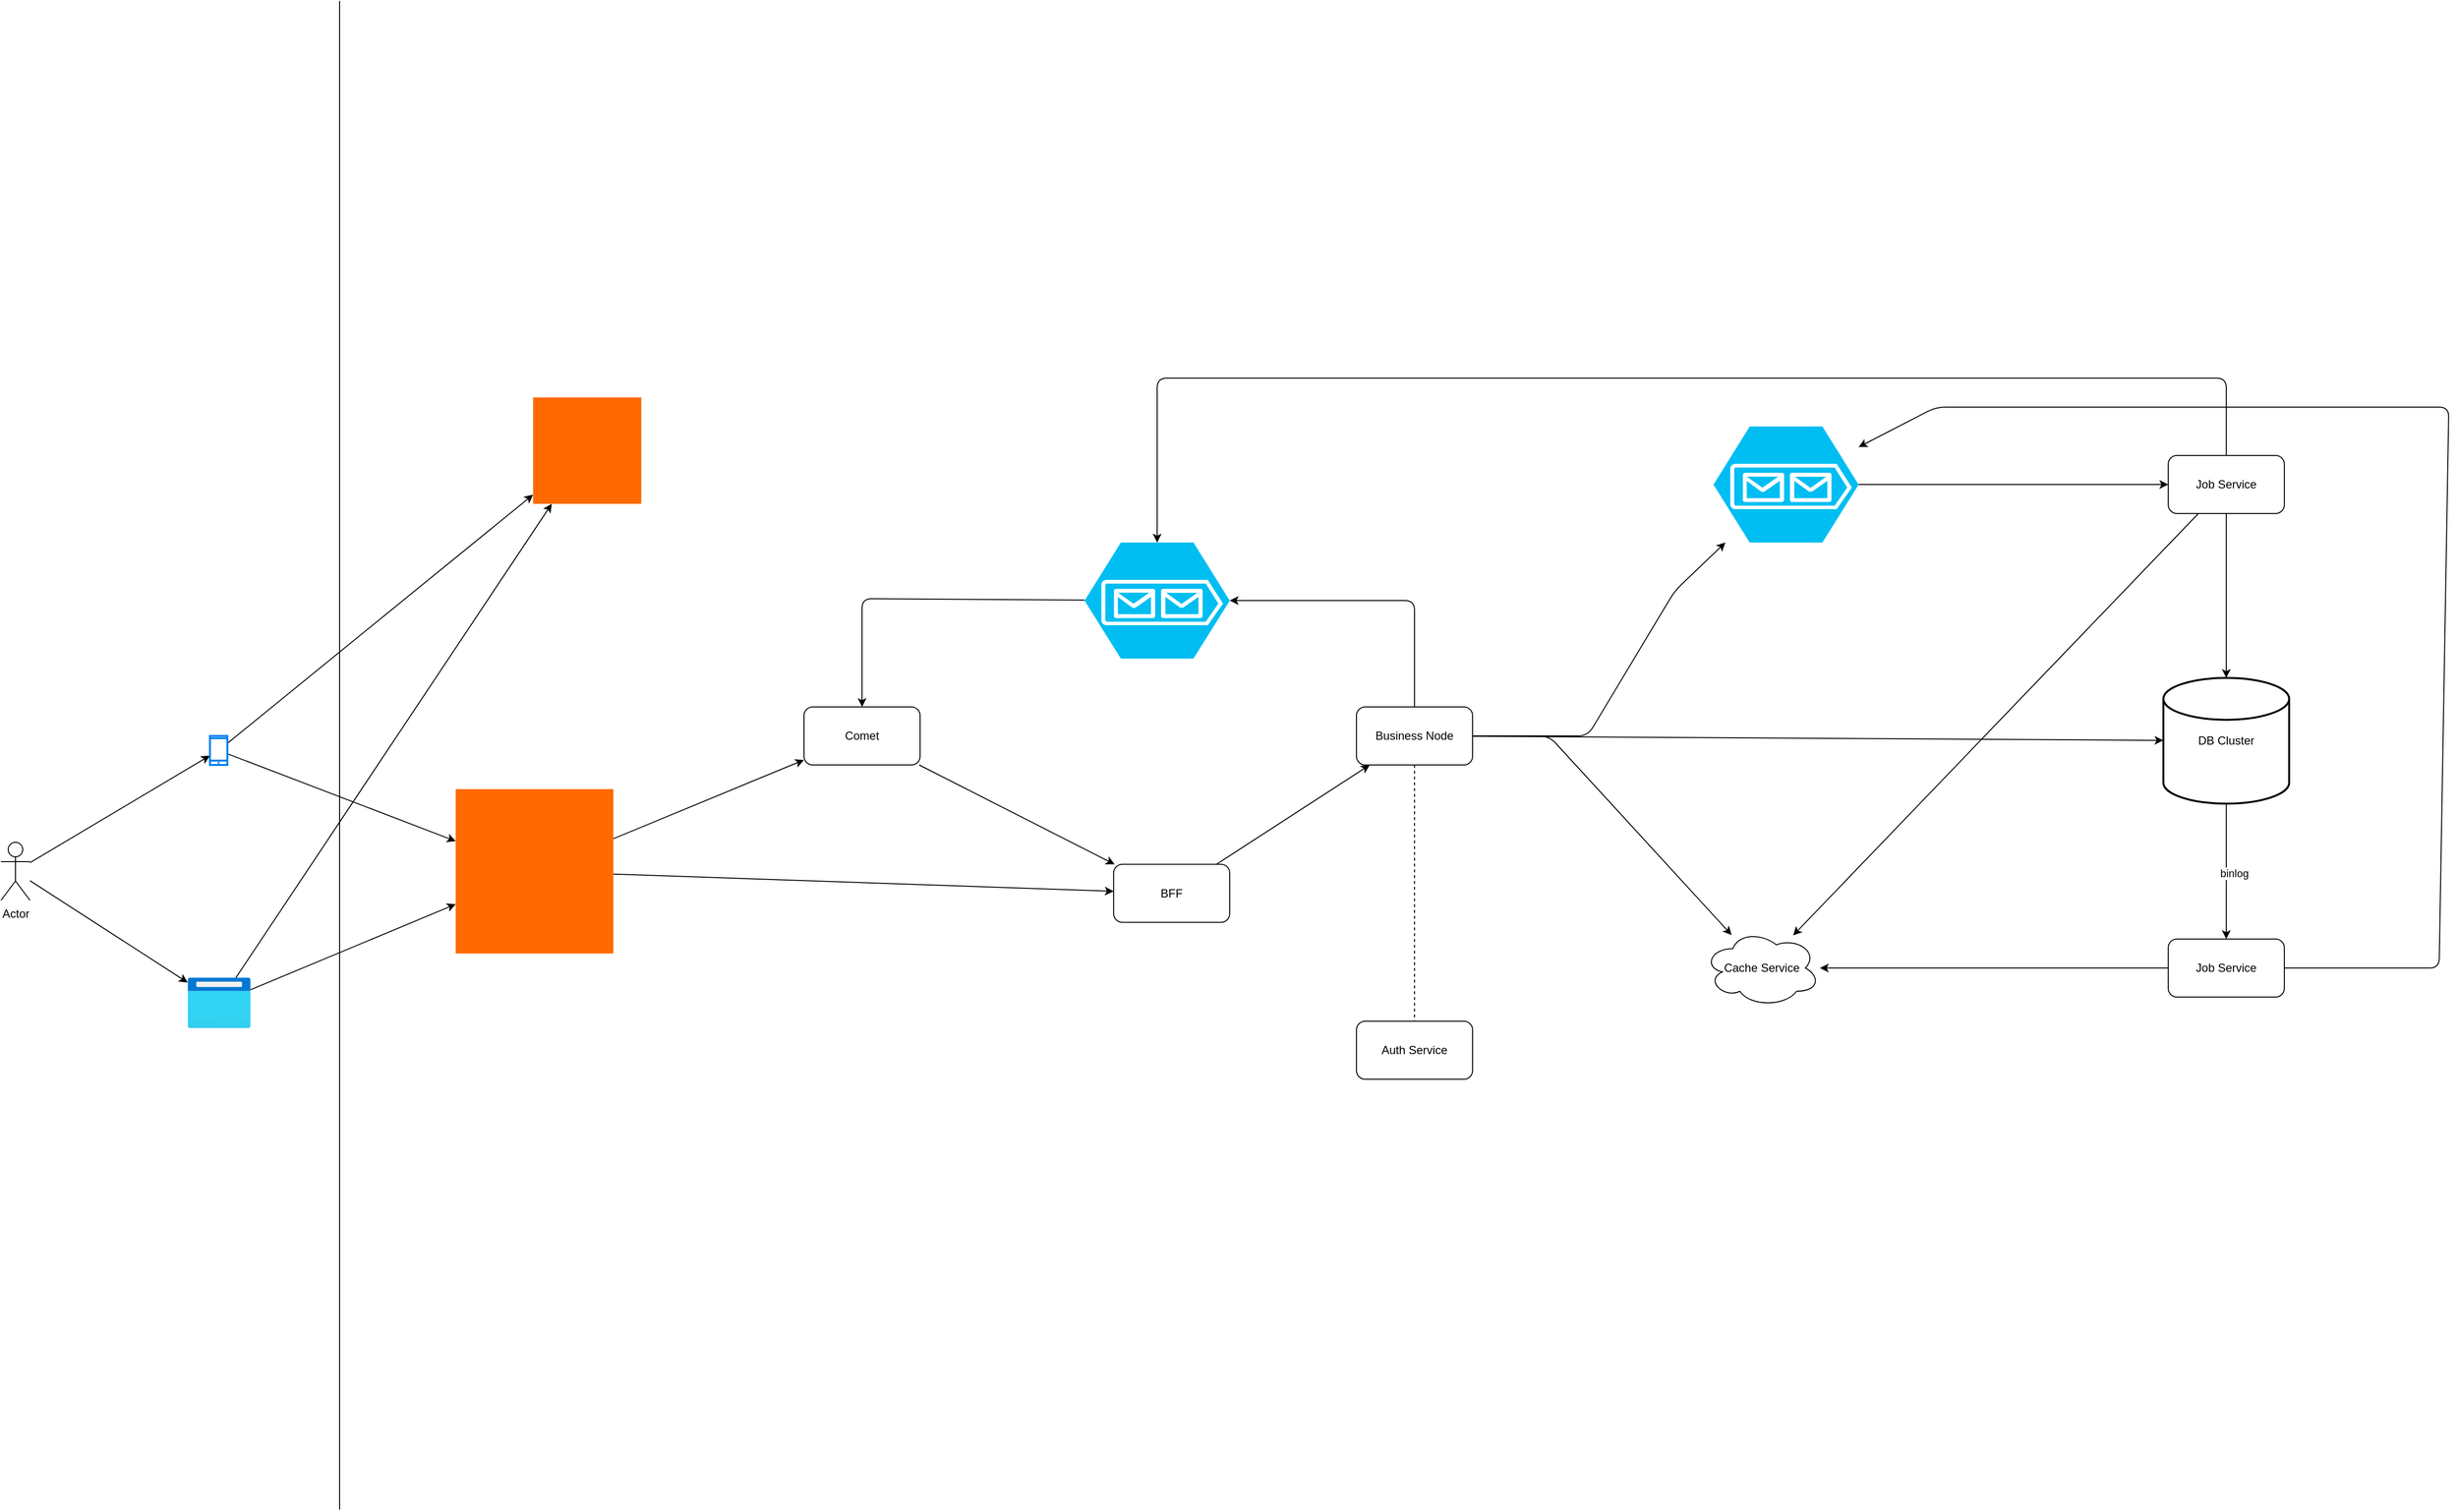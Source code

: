 <mxfile>
    <diagram id="iVAsu_eouYtMyIunOSc0" name="Page-1">
        <mxGraphModel dx="3963" dy="3009" grid="1" gridSize="10" guides="1" tooltips="1" connect="1" arrows="1" fold="1" page="1" pageScale="1" pageWidth="827" pageHeight="1169" math="0" shadow="0">
            <root>
                <mxCell id="0"/>
                <mxCell id="1" parent="0"/>
                <mxCell id="8" style="edgeStyle=none;html=1;" parent="1" source="2" target="24" edge="1">
                    <mxGeometry relative="1" as="geometry"/>
                </mxCell>
                <mxCell id="2" value="C&lt;span style=&quot;background-color: transparent;&quot;&gt;omet&lt;/span&gt;" style="rounded=1;whiteSpace=wrap;html=1;" parent="1" vertex="1">
                    <mxGeometry x="670" y="260" width="120" height="60" as="geometry"/>
                </mxCell>
                <mxCell id="5" style="edgeStyle=none;html=1;" parent="1" source="47" target="2" edge="1">
                    <mxGeometry relative="1" as="geometry">
                        <mxPoint x="870" y="147.576" as="sourcePoint"/>
                        <Array as="points">
                            <mxPoint x="730" y="148"/>
                        </Array>
                    </mxGeometry>
                </mxCell>
                <mxCell id="29" style="edgeStyle=none;html=1;" parent="1" source="6" target="28" edge="1">
                    <mxGeometry relative="1" as="geometry">
                        <Array as="points">
                            <mxPoint x="1440" y="290"/>
                        </Array>
                    </mxGeometry>
                </mxCell>
                <mxCell id="50" style="edgeStyle=none;html=1;" parent="1" source="6" target="30" edge="1">
                    <mxGeometry relative="1" as="geometry"/>
                </mxCell>
                <mxCell id="6" value="Business Node" style="rounded=1;whiteSpace=wrap;html=1;" parent="1" vertex="1">
                    <mxGeometry x="1241" y="260" width="120" height="60" as="geometry"/>
                </mxCell>
                <mxCell id="15" style="edgeStyle=none;html=1;" parent="1" source="10" target="13" edge="1">
                    <mxGeometry relative="1" as="geometry"/>
                </mxCell>
                <mxCell id="16" style="edgeStyle=none;html=1;" parent="1" source="10" target="14" edge="1">
                    <mxGeometry relative="1" as="geometry"/>
                </mxCell>
                <mxCell id="10" value="Actor" style="shape=umlActor;verticalLabelPosition=bottom;verticalAlign=top;html=1;outlineConnect=0;" parent="1" vertex="1">
                    <mxGeometry x="-160" y="400" width="30" height="60" as="geometry"/>
                </mxCell>
                <mxCell id="11" value="" style="endArrow=none;html=1;" parent="1" edge="1">
                    <mxGeometry width="50" height="50" relative="1" as="geometry">
                        <mxPoint x="190" y="1090" as="sourcePoint"/>
                        <mxPoint x="190" y="-470" as="targetPoint"/>
                    </mxGeometry>
                </mxCell>
                <mxCell id="19" style="edgeStyle=none;html=1;" parent="1" source="13" target="52" edge="1">
                    <mxGeometry relative="1" as="geometry">
                        <mxPoint x="360" y="436.98" as="targetPoint"/>
                    </mxGeometry>
                </mxCell>
                <mxCell id="55" style="edgeStyle=none;html=1;" parent="1" source="13" target="54" edge="1">
                    <mxGeometry relative="1" as="geometry"/>
                </mxCell>
                <mxCell id="13" value="" style="html=1;verticalLabelPosition=bottom;align=center;labelBackgroundColor=#ffffff;verticalAlign=top;strokeWidth=2;strokeColor=#0080F0;shadow=0;dashed=0;shape=mxgraph.ios7.icons.smartphone;" parent="1" vertex="1">
                    <mxGeometry x="56" y="290" width="18" height="30" as="geometry"/>
                </mxCell>
                <mxCell id="20" style="edgeStyle=none;html=1;" parent="1" source="14" target="52" edge="1">
                    <mxGeometry relative="1" as="geometry">
                        <mxPoint x="360" y="464.856" as="targetPoint"/>
                    </mxGeometry>
                </mxCell>
                <mxCell id="56" style="edgeStyle=none;html=1;" parent="1" source="14" target="54" edge="1">
                    <mxGeometry relative="1" as="geometry"/>
                </mxCell>
                <mxCell id="14" value="" style="image;aspect=fixed;html=1;points=[];align=center;fontSize=12;image=img/lib/azure2/general/Browser.svg;" parent="1" vertex="1">
                    <mxGeometry x="33" y="540" width="65" height="52" as="geometry"/>
                </mxCell>
                <mxCell id="21" style="edgeStyle=none;html=1;" parent="1" source="52" target="2" edge="1">
                    <mxGeometry relative="1" as="geometry">
                        <mxPoint x="430.5" y="435.612" as="sourcePoint"/>
                    </mxGeometry>
                </mxCell>
                <mxCell id="46" style="edgeStyle=none;html=1;" parent="1" source="52" target="24" edge="1">
                    <mxGeometry relative="1" as="geometry">
                        <mxPoint x="430.5" y="452.75" as="sourcePoint"/>
                    </mxGeometry>
                </mxCell>
                <mxCell id="37" style="edgeStyle=none;html=1;" parent="1" source="22" target="28" edge="1">
                    <mxGeometry relative="1" as="geometry"/>
                </mxCell>
                <mxCell id="38" style="edgeStyle=none;html=1;" parent="1" source="22" target="30" edge="1">
                    <mxGeometry relative="1" as="geometry"/>
                </mxCell>
                <mxCell id="49" style="edgeStyle=none;html=1;entryX=0.5;entryY=0;entryDx=0;entryDy=0;entryPerimeter=0;" parent="1" source="22" target="47" edge="1">
                    <mxGeometry relative="1" as="geometry">
                        <Array as="points">
                            <mxPoint x="2140" y="-80"/>
                            <mxPoint x="1035" y="-80"/>
                        </Array>
                    </mxGeometry>
                </mxCell>
                <mxCell id="22" value="Job Service" style="rounded=1;whiteSpace=wrap;html=1;" parent="1" vertex="1">
                    <mxGeometry x="2080" width="120" height="60" as="geometry"/>
                </mxCell>
                <mxCell id="25" style="edgeStyle=none;html=1;" parent="1" source="24" target="6" edge="1">
                    <mxGeometry relative="1" as="geometry"/>
                </mxCell>
                <mxCell id="24" value="BFF" style="rounded=1;whiteSpace=wrap;html=1;" parent="1" vertex="1">
                    <mxGeometry x="990" y="422.75" width="120" height="60" as="geometry"/>
                </mxCell>
                <mxCell id="28" value="Cache Service" style="ellipse;shape=cloud;whiteSpace=wrap;html=1;" parent="1" vertex="1">
                    <mxGeometry x="1600" y="490" width="120" height="80" as="geometry"/>
                </mxCell>
                <mxCell id="41" style="edgeStyle=none;html=1;" parent="1" source="30" target="40" edge="1">
                    <mxGeometry relative="1" as="geometry"/>
                </mxCell>
                <mxCell id="42" value="binlog" style="edgeLabel;html=1;align=center;verticalAlign=middle;resizable=0;points=[];" parent="41" vertex="1" connectable="0">
                    <mxGeometry x="0.021" y="8" relative="1" as="geometry">
                        <mxPoint as="offset"/>
                    </mxGeometry>
                </mxCell>
                <mxCell id="30" value="DB Cluster" style="strokeWidth=2;html=1;shape=mxgraph.flowchart.database;whiteSpace=wrap;" parent="1" vertex="1">
                    <mxGeometry x="2075" y="230" width="130" height="130" as="geometry"/>
                </mxCell>
                <mxCell id="36" style="edgeStyle=none;html=1;" parent="1" source="34" target="22" edge="1">
                    <mxGeometry relative="1" as="geometry">
                        <Array as="points"/>
                    </mxGeometry>
                </mxCell>
                <mxCell id="34" value="" style="verticalLabelPosition=bottom;html=1;verticalAlign=top;align=center;strokeColor=none;fillColor=#00BEF2;shape=mxgraph.azure.storage_queue;" parent="1" vertex="1">
                    <mxGeometry x="1610" y="-30" width="150" height="120" as="geometry"/>
                </mxCell>
                <mxCell id="35" style="edgeStyle=none;html=1;" parent="1" source="6" target="34" edge="1">
                    <mxGeometry relative="1" as="geometry">
                        <Array as="points">
                            <mxPoint x="1480" y="290"/>
                            <mxPoint x="1570" y="140"/>
                        </Array>
                    </mxGeometry>
                </mxCell>
                <mxCell id="43" style="edgeStyle=none;html=1;" parent="1" source="40" target="28" edge="1">
                    <mxGeometry relative="1" as="geometry">
                        <mxPoint x="1980" y="-160" as="targetPoint"/>
                    </mxGeometry>
                </mxCell>
                <mxCell id="58" style="edgeStyle=none;html=1;" parent="1" source="40" target="34" edge="1">
                    <mxGeometry relative="1" as="geometry">
                        <Array as="points">
                            <mxPoint x="2360" y="530"/>
                            <mxPoint x="2370" y="-50"/>
                            <mxPoint x="1840" y="-50"/>
                        </Array>
                    </mxGeometry>
                </mxCell>
                <mxCell id="40" value="Job Service" style="rounded=1;whiteSpace=wrap;html=1;" parent="1" vertex="1">
                    <mxGeometry x="2080" y="500" width="120" height="60" as="geometry"/>
                </mxCell>
                <mxCell id="45" value="Auth Service" style="rounded=1;whiteSpace=wrap;html=1;" parent="1" vertex="1">
                    <mxGeometry x="1241" y="585" width="120" height="60" as="geometry"/>
                </mxCell>
                <mxCell id="47" value="" style="verticalLabelPosition=bottom;html=1;verticalAlign=top;align=center;strokeColor=none;fillColor=#00BEF2;shape=mxgraph.azure.storage_queue;" parent="1" vertex="1">
                    <mxGeometry x="960" y="90" width="150" height="120" as="geometry"/>
                </mxCell>
                <mxCell id="48" value="" style="endArrow=none;dashed=1;html=1;" parent="1" source="6" target="45" edge="1">
                    <mxGeometry width="50" height="50" relative="1" as="geometry">
                        <mxPoint x="980" y="330" as="sourcePoint"/>
                        <mxPoint x="1030" y="280" as="targetPoint"/>
                        <Array as="points"/>
                    </mxGeometry>
                </mxCell>
                <mxCell id="51" style="edgeStyle=none;html=1;" parent="1" source="6" target="47" edge="1">
                    <mxGeometry relative="1" as="geometry">
                        <Array as="points">
                            <mxPoint x="1301" y="150"/>
                        </Array>
                    </mxGeometry>
                </mxCell>
                <mxCell id="52" value="" style="points=[];aspect=fixed;html=1;align=center;shadow=0;dashed=0;fillColor=#FF6A00;strokeColor=none;shape=mxgraph.alibaba_cloud.router;" parent="1" vertex="1">
                    <mxGeometry x="310" y="345" width="162.92" height="170" as="geometry"/>
                </mxCell>
                <mxCell id="54" value="" style="points=[];aspect=fixed;html=1;align=center;shadow=0;dashed=0;fillColor=#FF6A00;strokeColor=none;shape=mxgraph.alibaba_cloud.dns_domain_name_system;" parent="1" vertex="1">
                    <mxGeometry x="390" y="-60" width="111.8" height="110" as="geometry"/>
                </mxCell>
            </root>
        </mxGraphModel>
    </diagram>
</mxfile>